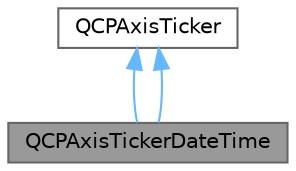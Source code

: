 digraph "QCPAxisTickerDateTime"
{
 // LATEX_PDF_SIZE
  bgcolor="transparent";
  edge [fontname=Helvetica,fontsize=10,labelfontname=Helvetica,labelfontsize=10];
  node [fontname=Helvetica,fontsize=10,shape=box,height=0.2,width=0.4];
  Node1 [id="Node000001",label="QCPAxisTickerDateTime",height=0.2,width=0.4,color="gray40", fillcolor="grey60", style="filled", fontcolor="black",tooltip="Specialized axis ticker for calendar dates and times as axis ticks."];
  Node2 -> Node1 [id="edge3_Node000001_Node000002",dir="back",color="steelblue1",style="solid",tooltip=" "];
  Node2 [id="Node000002",label="QCPAxisTicker",height=0.2,width=0.4,color="gray40", fillcolor="white", style="filled",URL="$class_q_c_p_axis_ticker.html",tooltip="The base class tick generator used by QCPAxis to create tick positions and tick labels."];
  Node2 -> Node1 [id="edge4_Node000001_Node000002",dir="back",color="steelblue1",style="solid",tooltip=" "];
}
